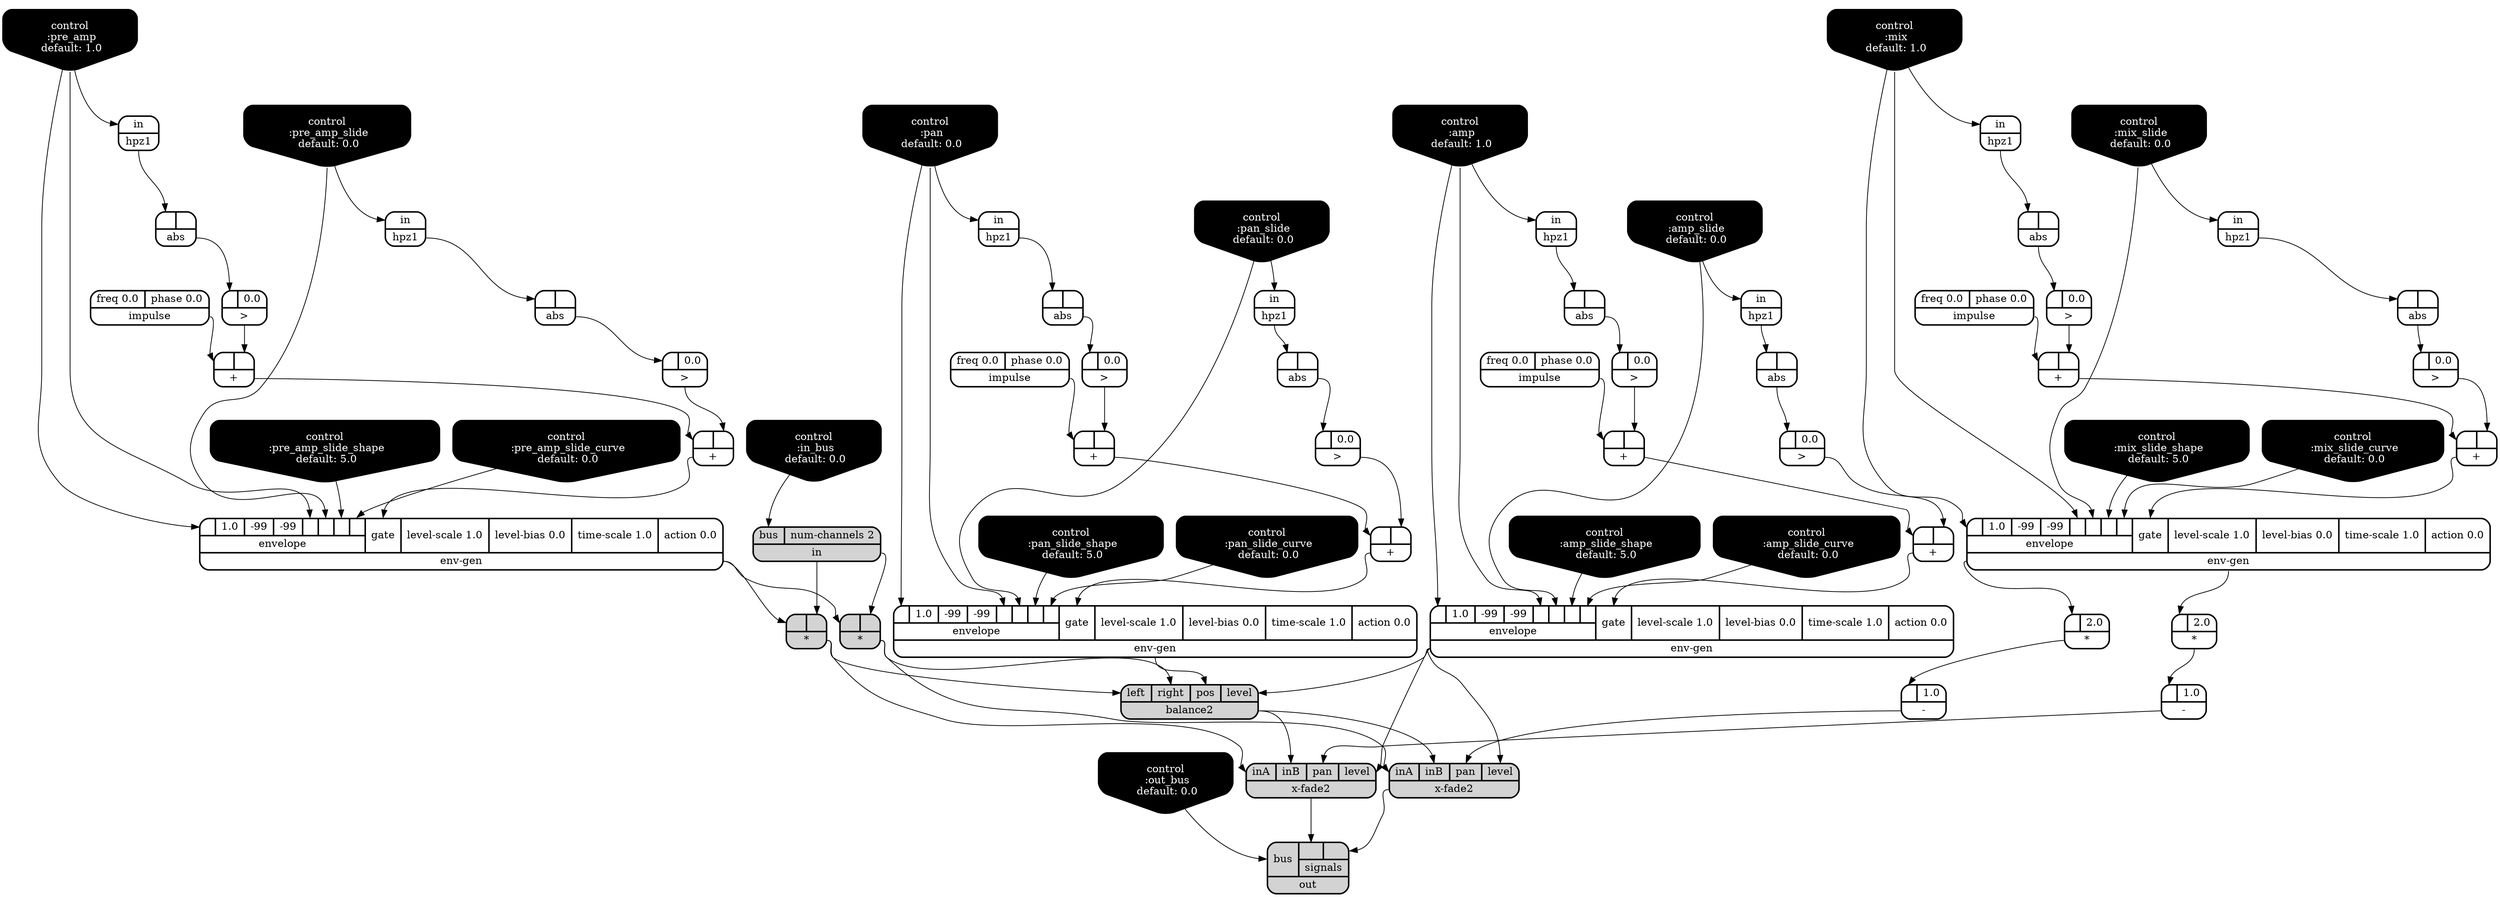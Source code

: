 digraph synthdef {
32 [label = "{{ <a> |<b> 2.0} |<__UG_NAME__>* }" style="bold, rounded" shape=record rankdir=LR];
45 [label = "{{ <a> |<b> } |<__UG_NAME__>* }" style="filled, bold, rounded"  shape=record rankdir=LR];
54 [label = "{{ <a> |<b> 2.0} |<__UG_NAME__>* }" style="bold, rounded" shape=record rankdir=LR];
63 [label = "{{ <a> |<b> } |<__UG_NAME__>* }" style="filled, bold, rounded"  shape=record rankdir=LR];
26 [label = "{{ <a> |<b> } |<__UG_NAME__>+ }" style="bold, rounded" shape=record rankdir=LR];
29 [label = "{{ <a> |<b> } |<__UG_NAME__>+ }" style="bold, rounded" shape=record rankdir=LR];
41 [label = "{{ <a> |<b> } |<__UG_NAME__>+ }" style="bold, rounded" shape=record rankdir=LR];
43 [label = "{{ <a> |<b> } |<__UG_NAME__>+ }" style="bold, rounded" shape=record rankdir=LR];
50 [label = "{{ <a> |<b> } |<__UG_NAME__>+ }" style="bold, rounded" shape=record rankdir=LR];
51 [label = "{{ <a> |<b> } |<__UG_NAME__>+ }" style="bold, rounded" shape=record rankdir=LR];
60 [label = "{{ <a> |<b> } |<__UG_NAME__>+ }" style="bold, rounded" shape=record rankdir=LR];
61 [label = "{{ <a> |<b> } |<__UG_NAME__>+ }" style="bold, rounded" shape=record rankdir=LR];
33 [label = "{{ <a> |<b> 1.0} |<__UG_NAME__>- }" style="bold, rounded" shape=record rankdir=LR];
65 [label = "{{ <a> |<b> 1.0} |<__UG_NAME__>- }" style="bold, rounded" shape=record rankdir=LR];
25 [label = "{{ <a> |<b> 0.0} |<__UG_NAME__>\> }" style="bold, rounded" shape=record rankdir=LR];
28 [label = "{{ <a> |<b> 0.0} |<__UG_NAME__>\> }" style="bold, rounded" shape=record rankdir=LR];
38 [label = "{{ <a> |<b> 0.0} |<__UG_NAME__>\> }" style="bold, rounded" shape=record rankdir=LR];
40 [label = "{{ <a> |<b> 0.0} |<__UG_NAME__>\> }" style="bold, rounded" shape=record rankdir=LR];
42 [label = "{{ <a> |<b> 0.0} |<__UG_NAME__>\> }" style="bold, rounded" shape=record rankdir=LR];
49 [label = "{{ <a> |<b> 0.0} |<__UG_NAME__>\> }" style="bold, rounded" shape=record rankdir=LR];
57 [label = "{{ <a> |<b> 0.0} |<__UG_NAME__>\> }" style="bold, rounded" shape=record rankdir=LR];
59 [label = "{{ <a> |<b> 0.0} |<__UG_NAME__>\> }" style="bold, rounded" shape=record rankdir=LR];
19 [label = "{{ <a> |<b> } |<__UG_NAME__>abs }" style="bold, rounded" shape=record rankdir=LR];
24 [label = "{{ <a> |<b> } |<__UG_NAME__>abs }" style="bold, rounded" shape=record rankdir=LR];
27 [label = "{{ <a> |<b> } |<__UG_NAME__>abs }" style="bold, rounded" shape=record rankdir=LR];
35 [label = "{{ <a> |<b> } |<__UG_NAME__>abs }" style="bold, rounded" shape=record rankdir=LR];
37 [label = "{{ <a> |<b> } |<__UG_NAME__>abs }" style="bold, rounded" shape=record rankdir=LR];
48 [label = "{{ <a> |<b> } |<__UG_NAME__>abs }" style="bold, rounded" shape=record rankdir=LR];
56 [label = "{{ <a> |<b> } |<__UG_NAME__>abs }" style="bold, rounded" shape=record rankdir=LR];
58 [label = "{{ <a> |<b> } |<__UG_NAME__>abs }" style="bold, rounded" shape=record rankdir=LR];
64 [label = "{{ <left> left|<right> right|<pos> pos|<level> level} |<__UG_NAME__>balance2 }" style="filled, bold, rounded"  shape=record rankdir=LR];
0 [label = "control
 :amp
 default: 1.0" shape=invhouse style="rounded, filled, bold" fillcolor=black fontcolor=white ]; 
1 [label = "control
 :amp_slide
 default: 0.0" shape=invhouse style="rounded, filled, bold" fillcolor=black fontcolor=white ]; 
2 [label = "control
 :amp_slide_shape
 default: 5.0" shape=invhouse style="rounded, filled, bold" fillcolor=black fontcolor=white ]; 
3 [label = "control
 :amp_slide_curve
 default: 0.0" shape=invhouse style="rounded, filled, bold" fillcolor=black fontcolor=white ]; 
4 [label = "control
 :mix
 default: 1.0" shape=invhouse style="rounded, filled, bold" fillcolor=black fontcolor=white ]; 
5 [label = "control
 :mix_slide
 default: 0.0" shape=invhouse style="rounded, filled, bold" fillcolor=black fontcolor=white ]; 
6 [label = "control
 :mix_slide_shape
 default: 5.0" shape=invhouse style="rounded, filled, bold" fillcolor=black fontcolor=white ]; 
7 [label = "control
 :mix_slide_curve
 default: 0.0" shape=invhouse style="rounded, filled, bold" fillcolor=black fontcolor=white ]; 
8 [label = "control
 :pre_amp
 default: 1.0" shape=invhouse style="rounded, filled, bold" fillcolor=black fontcolor=white ]; 
9 [label = "control
 :pre_amp_slide
 default: 0.0" shape=invhouse style="rounded, filled, bold" fillcolor=black fontcolor=white ]; 
10 [label = "control
 :pre_amp_slide_shape
 default: 5.0" shape=invhouse style="rounded, filled, bold" fillcolor=black fontcolor=white ]; 
11 [label = "control
 :pre_amp_slide_curve
 default: 0.0" shape=invhouse style="rounded, filled, bold" fillcolor=black fontcolor=white ]; 
12 [label = "control
 :pan
 default: 0.0" shape=invhouse style="rounded, filled, bold" fillcolor=black fontcolor=white ]; 
13 [label = "control
 :pan_slide
 default: 0.0" shape=invhouse style="rounded, filled, bold" fillcolor=black fontcolor=white ]; 
14 [label = "control
 :pan_slide_shape
 default: 5.0" shape=invhouse style="rounded, filled, bold" fillcolor=black fontcolor=white ]; 
15 [label = "control
 :pan_slide_curve
 default: 0.0" shape=invhouse style="rounded, filled, bold" fillcolor=black fontcolor=white ]; 
16 [label = "control
 :in_bus
 default: 0.0" shape=invhouse style="rounded, filled, bold" fillcolor=black fontcolor=white ]; 
17 [label = "control
 :out_bus
 default: 0.0" shape=invhouse style="rounded, filled, bold" fillcolor=black fontcolor=white ]; 
31 [label = "{{ {{<envelope___control___0>|1.0|-99|-99|<envelope___control___4>|<envelope___control___5>|<envelope___control___6>|<envelope___control___7>}|envelope}|<gate> gate|<level____scale> level-scale 1.0|<level____bias> level-bias 0.0|<time____scale> time-scale 1.0|<action> action 0.0} |<__UG_NAME__>env-gen }" style="bold, rounded" shape=record rankdir=LR];
44 [label = "{{ {{<envelope___control___0>|1.0|-99|-99|<envelope___control___4>|<envelope___control___5>|<envelope___control___6>|<envelope___control___7>}|envelope}|<gate> gate|<level____scale> level-scale 1.0|<level____bias> level-bias 0.0|<time____scale> time-scale 1.0|<action> action 0.0} |<__UG_NAME__>env-gen }" style="bold, rounded" shape=record rankdir=LR];
52 [label = "{{ {{<envelope___control___0>|1.0|-99|-99|<envelope___control___4>|<envelope___control___5>|<envelope___control___6>|<envelope___control___7>}|envelope}|<gate> gate|<level____scale> level-scale 1.0|<level____bias> level-bias 0.0|<time____scale> time-scale 1.0|<action> action 0.0} |<__UG_NAME__>env-gen }" style="bold, rounded" shape=record rankdir=LR];
62 [label = "{{ {{<envelope___control___0>|1.0|-99|-99|<envelope___control___4>|<envelope___control___5>|<envelope___control___6>|<envelope___control___7>}|envelope}|<gate> gate|<level____scale> level-scale 1.0|<level____bias> level-bias 0.0|<time____scale> time-scale 1.0|<action> action 0.0} |<__UG_NAME__>env-gen }" style="bold, rounded" shape=record rankdir=LR];
18 [label = "{{ <in> in} |<__UG_NAME__>hpz1 }" style="bold, rounded" shape=record rankdir=LR];
21 [label = "{{ <in> in} |<__UG_NAME__>hpz1 }" style="bold, rounded" shape=record rankdir=LR];
23 [label = "{{ <in> in} |<__UG_NAME__>hpz1 }" style="bold, rounded" shape=record rankdir=LR];
34 [label = "{{ <in> in} |<__UG_NAME__>hpz1 }" style="bold, rounded" shape=record rankdir=LR];
36 [label = "{{ <in> in} |<__UG_NAME__>hpz1 }" style="bold, rounded" shape=record rankdir=LR];
47 [label = "{{ <in> in} |<__UG_NAME__>hpz1 }" style="bold, rounded" shape=record rankdir=LR];
53 [label = "{{ <in> in} |<__UG_NAME__>hpz1 }" style="bold, rounded" shape=record rankdir=LR];
55 [label = "{{ <in> in} |<__UG_NAME__>hpz1 }" style="bold, rounded" shape=record rankdir=LR];
22 [label = "{{ <freq> freq 0.0|<phase> phase 0.0} |<__UG_NAME__>impulse }" style="bold, rounded" shape=record rankdir=LR];
30 [label = "{{ <freq> freq 0.0|<phase> phase 0.0} |<__UG_NAME__>impulse }" style="bold, rounded" shape=record rankdir=LR];
39 [label = "{{ <freq> freq 0.0|<phase> phase 0.0} |<__UG_NAME__>impulse }" style="bold, rounded" shape=record rankdir=LR];
46 [label = "{{ <freq> freq 0.0|<phase> phase 0.0} |<__UG_NAME__>impulse }" style="bold, rounded" shape=record rankdir=LR];
20 [label = "{{ <bus> bus|<num____channels> num-channels 2} |<__UG_NAME__>in }" style="filled, bold, rounded"  shape=record rankdir=LR];
68 [label = "{{ <bus> bus|{{<signals___x____fade2___0>|<signals___x____fade2___1>}|signals}} |<__UG_NAME__>out }" style="filled, bold, rounded"  shape=record rankdir=LR];
66 [label = "{{ <ina> inA|<inb> inB|<pan> pan|<level> level} |<__UG_NAME__>x-fade2 }" style="filled, bold, rounded"  shape=record rankdir=LR];
67 [label = "{{ <ina> inA|<inb> inB|<pan> pan|<level> level} |<__UG_NAME__>x-fade2 }" style="filled, bold, rounded"  shape=record rankdir=LR];

31:__UG_NAME__ -> 32:a ;
20:__UG_NAME__ -> 45:b ;
44:__UG_NAME__ -> 45:a ;
31:__UG_NAME__ -> 54:a ;
20:__UG_NAME__ -> 63:b ;
44:__UG_NAME__ -> 63:a ;
25:__UG_NAME__ -> 26:b ;
22:__UG_NAME__ -> 26:a ;
28:__UG_NAME__ -> 29:b ;
26:__UG_NAME__ -> 29:a ;
40:__UG_NAME__ -> 41:b ;
39:__UG_NAME__ -> 41:a ;
42:__UG_NAME__ -> 43:b ;
41:__UG_NAME__ -> 43:a ;
49:__UG_NAME__ -> 50:b ;
46:__UG_NAME__ -> 50:a ;
38:__UG_NAME__ -> 51:b ;
50:__UG_NAME__ -> 51:a ;
59:__UG_NAME__ -> 60:b ;
30:__UG_NAME__ -> 60:a ;
57:__UG_NAME__ -> 61:b ;
60:__UG_NAME__ -> 61:a ;
32:__UG_NAME__ -> 33:a ;
54:__UG_NAME__ -> 65:a ;
24:__UG_NAME__ -> 25:a ;
27:__UG_NAME__ -> 28:a ;
37:__UG_NAME__ -> 38:a ;
35:__UG_NAME__ -> 40:a ;
19:__UG_NAME__ -> 42:a ;
48:__UG_NAME__ -> 49:a ;
56:__UG_NAME__ -> 57:a ;
58:__UG_NAME__ -> 59:a ;
18:__UG_NAME__ -> 19:a ;
23:__UG_NAME__ -> 24:a ;
21:__UG_NAME__ -> 27:a ;
34:__UG_NAME__ -> 35:a ;
36:__UG_NAME__ -> 37:a ;
47:__UG_NAME__ -> 48:a ;
55:__UG_NAME__ -> 56:a ;
53:__UG_NAME__ -> 58:a ;
62:__UG_NAME__ -> 64:level ;
52:__UG_NAME__ -> 64:pos ;
63:__UG_NAME__ -> 64:right ;
45:__UG_NAME__ -> 64:left ;
29:__UG_NAME__ -> 31:gate ;
4:__UG_NAME__ -> 31:envelope___control___0 ;
4:__UG_NAME__ -> 31:envelope___control___4 ;
5:__UG_NAME__ -> 31:envelope___control___5 ;
6:__UG_NAME__ -> 31:envelope___control___6 ;
7:__UG_NAME__ -> 31:envelope___control___7 ;
43:__UG_NAME__ -> 44:gate ;
8:__UG_NAME__ -> 44:envelope___control___0 ;
8:__UG_NAME__ -> 44:envelope___control___4 ;
9:__UG_NAME__ -> 44:envelope___control___5 ;
10:__UG_NAME__ -> 44:envelope___control___6 ;
11:__UG_NAME__ -> 44:envelope___control___7 ;
51:__UG_NAME__ -> 52:gate ;
12:__UG_NAME__ -> 52:envelope___control___0 ;
12:__UG_NAME__ -> 52:envelope___control___4 ;
13:__UG_NAME__ -> 52:envelope___control___5 ;
14:__UG_NAME__ -> 52:envelope___control___6 ;
15:__UG_NAME__ -> 52:envelope___control___7 ;
61:__UG_NAME__ -> 62:gate ;
0:__UG_NAME__ -> 62:envelope___control___0 ;
0:__UG_NAME__ -> 62:envelope___control___4 ;
1:__UG_NAME__ -> 62:envelope___control___5 ;
2:__UG_NAME__ -> 62:envelope___control___6 ;
3:__UG_NAME__ -> 62:envelope___control___7 ;
9:__UG_NAME__ -> 18:in ;
5:__UG_NAME__ -> 21:in ;
4:__UG_NAME__ -> 23:in ;
8:__UG_NAME__ -> 34:in ;
13:__UG_NAME__ -> 36:in ;
12:__UG_NAME__ -> 47:in ;
0:__UG_NAME__ -> 53:in ;
1:__UG_NAME__ -> 55:in ;
16:__UG_NAME__ -> 20:bus ;
66:__UG_NAME__ -> 68:signals___x____fade2___0 ;
67:__UG_NAME__ -> 68:signals___x____fade2___1 ;
17:__UG_NAME__ -> 68:bus ;
62:__UG_NAME__ -> 66:level ;
65:__UG_NAME__ -> 66:pan ;
64:__UG_NAME__ -> 66:inb ;
45:__UG_NAME__ -> 66:ina ;
62:__UG_NAME__ -> 67:level ;
33:__UG_NAME__ -> 67:pan ;
64:__UG_NAME__ -> 67:inb ;
63:__UG_NAME__ -> 67:ina ;

}